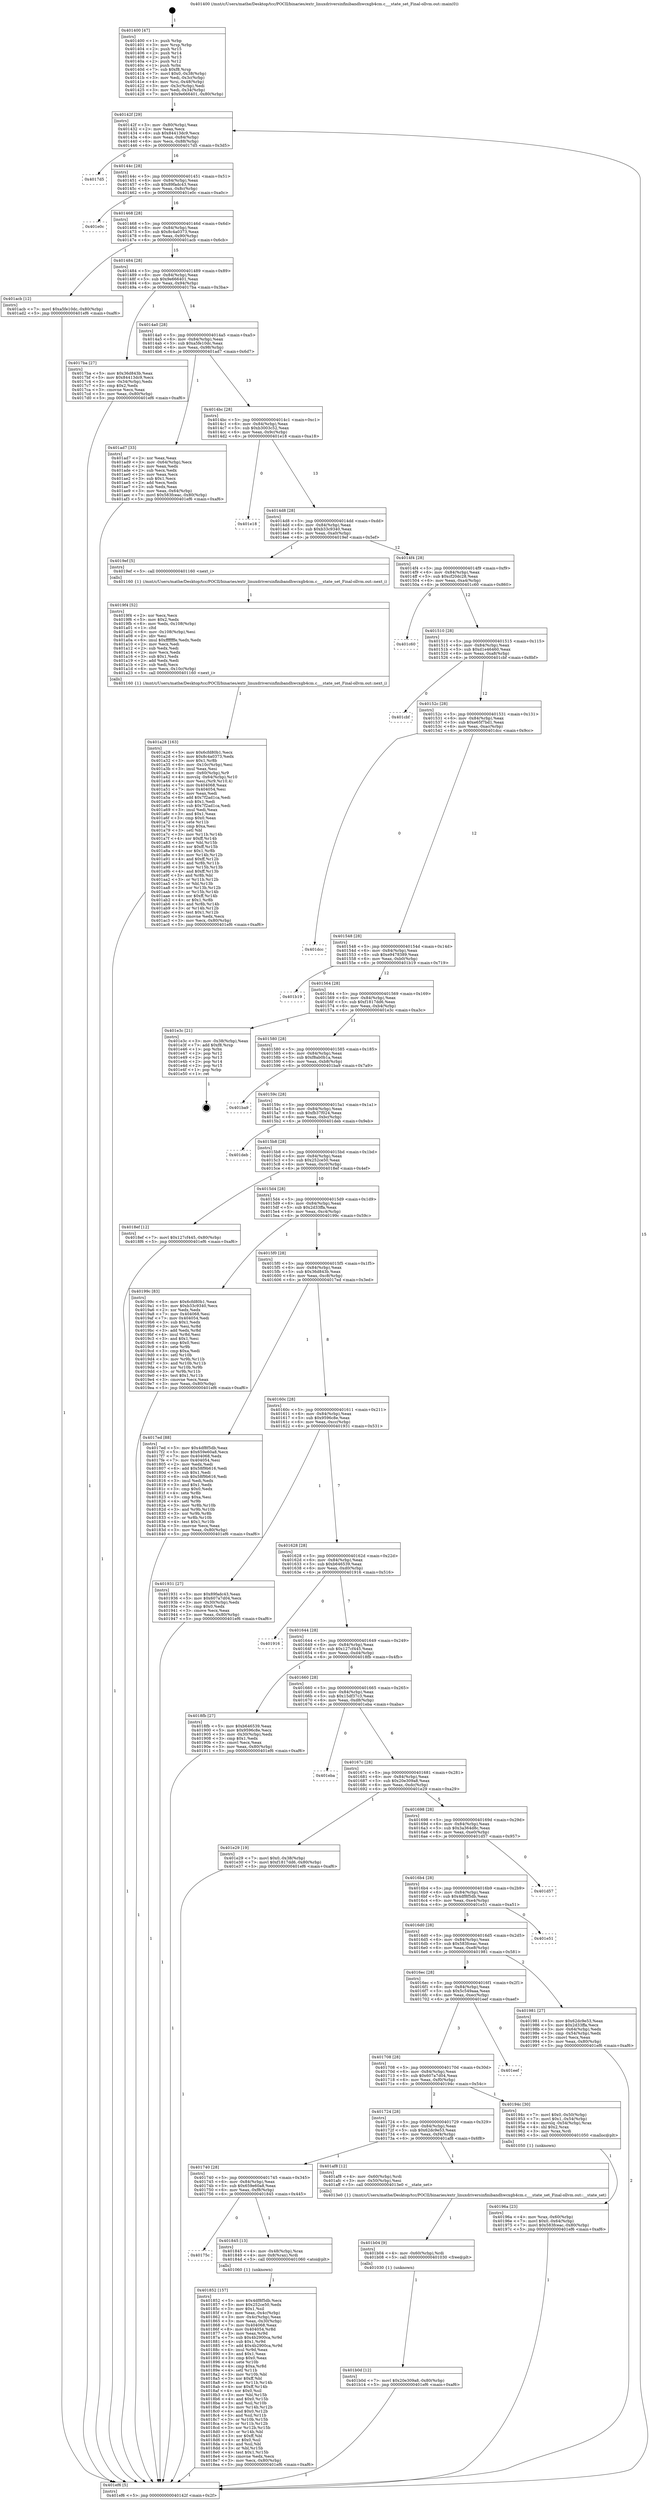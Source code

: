 digraph "0x401400" {
  label = "0x401400 (/mnt/c/Users/mathe/Desktop/tcc/POCII/binaries/extr_linuxdriversinfinibandhwcxgb4cm.c___state_set_Final-ollvm.out::main(0))"
  labelloc = "t"
  node[shape=record]

  Entry [label="",width=0.3,height=0.3,shape=circle,fillcolor=black,style=filled]
  "0x40142f" [label="{
     0x40142f [29]\l
     | [instrs]\l
     &nbsp;&nbsp;0x40142f \<+3\>: mov -0x80(%rbp),%eax\l
     &nbsp;&nbsp;0x401432 \<+2\>: mov %eax,%ecx\l
     &nbsp;&nbsp;0x401434 \<+6\>: sub $0x84413dc9,%ecx\l
     &nbsp;&nbsp;0x40143a \<+6\>: mov %eax,-0x84(%rbp)\l
     &nbsp;&nbsp;0x401440 \<+6\>: mov %ecx,-0x88(%rbp)\l
     &nbsp;&nbsp;0x401446 \<+6\>: je 00000000004017d5 \<main+0x3d5\>\l
  }"]
  "0x4017d5" [label="{
     0x4017d5\l
  }", style=dashed]
  "0x40144c" [label="{
     0x40144c [28]\l
     | [instrs]\l
     &nbsp;&nbsp;0x40144c \<+5\>: jmp 0000000000401451 \<main+0x51\>\l
     &nbsp;&nbsp;0x401451 \<+6\>: mov -0x84(%rbp),%eax\l
     &nbsp;&nbsp;0x401457 \<+5\>: sub $0x89fadc43,%eax\l
     &nbsp;&nbsp;0x40145c \<+6\>: mov %eax,-0x8c(%rbp)\l
     &nbsp;&nbsp;0x401462 \<+6\>: je 0000000000401e0c \<main+0xa0c\>\l
  }"]
  Exit [label="",width=0.3,height=0.3,shape=circle,fillcolor=black,style=filled,peripheries=2]
  "0x401e0c" [label="{
     0x401e0c\l
  }", style=dashed]
  "0x401468" [label="{
     0x401468 [28]\l
     | [instrs]\l
     &nbsp;&nbsp;0x401468 \<+5\>: jmp 000000000040146d \<main+0x6d\>\l
     &nbsp;&nbsp;0x40146d \<+6\>: mov -0x84(%rbp),%eax\l
     &nbsp;&nbsp;0x401473 \<+5\>: sub $0x8c4a0373,%eax\l
     &nbsp;&nbsp;0x401478 \<+6\>: mov %eax,-0x90(%rbp)\l
     &nbsp;&nbsp;0x40147e \<+6\>: je 0000000000401acb \<main+0x6cb\>\l
  }"]
  "0x401b0d" [label="{
     0x401b0d [12]\l
     | [instrs]\l
     &nbsp;&nbsp;0x401b0d \<+7\>: movl $0x20e309a8,-0x80(%rbp)\l
     &nbsp;&nbsp;0x401b14 \<+5\>: jmp 0000000000401ef6 \<main+0xaf6\>\l
  }"]
  "0x401acb" [label="{
     0x401acb [12]\l
     | [instrs]\l
     &nbsp;&nbsp;0x401acb \<+7\>: movl $0xa5fe10dc,-0x80(%rbp)\l
     &nbsp;&nbsp;0x401ad2 \<+5\>: jmp 0000000000401ef6 \<main+0xaf6\>\l
  }"]
  "0x401484" [label="{
     0x401484 [28]\l
     | [instrs]\l
     &nbsp;&nbsp;0x401484 \<+5\>: jmp 0000000000401489 \<main+0x89\>\l
     &nbsp;&nbsp;0x401489 \<+6\>: mov -0x84(%rbp),%eax\l
     &nbsp;&nbsp;0x40148f \<+5\>: sub $0x9e666401,%eax\l
     &nbsp;&nbsp;0x401494 \<+6\>: mov %eax,-0x94(%rbp)\l
     &nbsp;&nbsp;0x40149a \<+6\>: je 00000000004017ba \<main+0x3ba\>\l
  }"]
  "0x401b04" [label="{
     0x401b04 [9]\l
     | [instrs]\l
     &nbsp;&nbsp;0x401b04 \<+4\>: mov -0x60(%rbp),%rdi\l
     &nbsp;&nbsp;0x401b08 \<+5\>: call 0000000000401030 \<free@plt\>\l
     | [calls]\l
     &nbsp;&nbsp;0x401030 \{1\} (unknown)\l
  }"]
  "0x4017ba" [label="{
     0x4017ba [27]\l
     | [instrs]\l
     &nbsp;&nbsp;0x4017ba \<+5\>: mov $0x36d843b,%eax\l
     &nbsp;&nbsp;0x4017bf \<+5\>: mov $0x84413dc9,%ecx\l
     &nbsp;&nbsp;0x4017c4 \<+3\>: mov -0x34(%rbp),%edx\l
     &nbsp;&nbsp;0x4017c7 \<+3\>: cmp $0x2,%edx\l
     &nbsp;&nbsp;0x4017ca \<+3\>: cmovne %ecx,%eax\l
     &nbsp;&nbsp;0x4017cd \<+3\>: mov %eax,-0x80(%rbp)\l
     &nbsp;&nbsp;0x4017d0 \<+5\>: jmp 0000000000401ef6 \<main+0xaf6\>\l
  }"]
  "0x4014a0" [label="{
     0x4014a0 [28]\l
     | [instrs]\l
     &nbsp;&nbsp;0x4014a0 \<+5\>: jmp 00000000004014a5 \<main+0xa5\>\l
     &nbsp;&nbsp;0x4014a5 \<+6\>: mov -0x84(%rbp),%eax\l
     &nbsp;&nbsp;0x4014ab \<+5\>: sub $0xa5fe10dc,%eax\l
     &nbsp;&nbsp;0x4014b0 \<+6\>: mov %eax,-0x98(%rbp)\l
     &nbsp;&nbsp;0x4014b6 \<+6\>: je 0000000000401ad7 \<main+0x6d7\>\l
  }"]
  "0x401ef6" [label="{
     0x401ef6 [5]\l
     | [instrs]\l
     &nbsp;&nbsp;0x401ef6 \<+5\>: jmp 000000000040142f \<main+0x2f\>\l
  }"]
  "0x401400" [label="{
     0x401400 [47]\l
     | [instrs]\l
     &nbsp;&nbsp;0x401400 \<+1\>: push %rbp\l
     &nbsp;&nbsp;0x401401 \<+3\>: mov %rsp,%rbp\l
     &nbsp;&nbsp;0x401404 \<+2\>: push %r15\l
     &nbsp;&nbsp;0x401406 \<+2\>: push %r14\l
     &nbsp;&nbsp;0x401408 \<+2\>: push %r13\l
     &nbsp;&nbsp;0x40140a \<+2\>: push %r12\l
     &nbsp;&nbsp;0x40140c \<+1\>: push %rbx\l
     &nbsp;&nbsp;0x40140d \<+7\>: sub $0xf8,%rsp\l
     &nbsp;&nbsp;0x401414 \<+7\>: movl $0x0,-0x38(%rbp)\l
     &nbsp;&nbsp;0x40141b \<+3\>: mov %edi,-0x3c(%rbp)\l
     &nbsp;&nbsp;0x40141e \<+4\>: mov %rsi,-0x48(%rbp)\l
     &nbsp;&nbsp;0x401422 \<+3\>: mov -0x3c(%rbp),%edi\l
     &nbsp;&nbsp;0x401425 \<+3\>: mov %edi,-0x34(%rbp)\l
     &nbsp;&nbsp;0x401428 \<+7\>: movl $0x9e666401,-0x80(%rbp)\l
  }"]
  "0x401a28" [label="{
     0x401a28 [163]\l
     | [instrs]\l
     &nbsp;&nbsp;0x401a28 \<+5\>: mov $0x6cfd80b1,%ecx\l
     &nbsp;&nbsp;0x401a2d \<+5\>: mov $0x8c4a0373,%edx\l
     &nbsp;&nbsp;0x401a32 \<+3\>: mov $0x1,%r8b\l
     &nbsp;&nbsp;0x401a35 \<+6\>: mov -0x10c(%rbp),%esi\l
     &nbsp;&nbsp;0x401a3b \<+3\>: imul %eax,%esi\l
     &nbsp;&nbsp;0x401a3e \<+4\>: mov -0x60(%rbp),%r9\l
     &nbsp;&nbsp;0x401a42 \<+4\>: movslq -0x64(%rbp),%r10\l
     &nbsp;&nbsp;0x401a46 \<+4\>: mov %esi,(%r9,%r10,4)\l
     &nbsp;&nbsp;0x401a4a \<+7\>: mov 0x404068,%eax\l
     &nbsp;&nbsp;0x401a51 \<+7\>: mov 0x404054,%esi\l
     &nbsp;&nbsp;0x401a58 \<+2\>: mov %eax,%edi\l
     &nbsp;&nbsp;0x401a5a \<+6\>: add $0x7f2ad1ca,%edi\l
     &nbsp;&nbsp;0x401a60 \<+3\>: sub $0x1,%edi\l
     &nbsp;&nbsp;0x401a63 \<+6\>: sub $0x7f2ad1ca,%edi\l
     &nbsp;&nbsp;0x401a69 \<+3\>: imul %edi,%eax\l
     &nbsp;&nbsp;0x401a6c \<+3\>: and $0x1,%eax\l
     &nbsp;&nbsp;0x401a6f \<+3\>: cmp $0x0,%eax\l
     &nbsp;&nbsp;0x401a72 \<+4\>: sete %r11b\l
     &nbsp;&nbsp;0x401a76 \<+3\>: cmp $0xa,%esi\l
     &nbsp;&nbsp;0x401a79 \<+3\>: setl %bl\l
     &nbsp;&nbsp;0x401a7c \<+3\>: mov %r11b,%r14b\l
     &nbsp;&nbsp;0x401a7f \<+4\>: xor $0xff,%r14b\l
     &nbsp;&nbsp;0x401a83 \<+3\>: mov %bl,%r15b\l
     &nbsp;&nbsp;0x401a86 \<+4\>: xor $0xff,%r15b\l
     &nbsp;&nbsp;0x401a8a \<+4\>: xor $0x1,%r8b\l
     &nbsp;&nbsp;0x401a8e \<+3\>: mov %r14b,%r12b\l
     &nbsp;&nbsp;0x401a91 \<+4\>: and $0xff,%r12b\l
     &nbsp;&nbsp;0x401a95 \<+3\>: and %r8b,%r11b\l
     &nbsp;&nbsp;0x401a98 \<+3\>: mov %r15b,%r13b\l
     &nbsp;&nbsp;0x401a9b \<+4\>: and $0xff,%r13b\l
     &nbsp;&nbsp;0x401a9f \<+3\>: and %r8b,%bl\l
     &nbsp;&nbsp;0x401aa2 \<+3\>: or %r11b,%r12b\l
     &nbsp;&nbsp;0x401aa5 \<+3\>: or %bl,%r13b\l
     &nbsp;&nbsp;0x401aa8 \<+3\>: xor %r13b,%r12b\l
     &nbsp;&nbsp;0x401aab \<+3\>: or %r15b,%r14b\l
     &nbsp;&nbsp;0x401aae \<+4\>: xor $0xff,%r14b\l
     &nbsp;&nbsp;0x401ab2 \<+4\>: or $0x1,%r8b\l
     &nbsp;&nbsp;0x401ab6 \<+3\>: and %r8b,%r14b\l
     &nbsp;&nbsp;0x401ab9 \<+3\>: or %r14b,%r12b\l
     &nbsp;&nbsp;0x401abc \<+4\>: test $0x1,%r12b\l
     &nbsp;&nbsp;0x401ac0 \<+3\>: cmovne %edx,%ecx\l
     &nbsp;&nbsp;0x401ac3 \<+3\>: mov %ecx,-0x80(%rbp)\l
     &nbsp;&nbsp;0x401ac6 \<+5\>: jmp 0000000000401ef6 \<main+0xaf6\>\l
  }"]
  "0x401ad7" [label="{
     0x401ad7 [33]\l
     | [instrs]\l
     &nbsp;&nbsp;0x401ad7 \<+2\>: xor %eax,%eax\l
     &nbsp;&nbsp;0x401ad9 \<+3\>: mov -0x64(%rbp),%ecx\l
     &nbsp;&nbsp;0x401adc \<+2\>: mov %eax,%edx\l
     &nbsp;&nbsp;0x401ade \<+2\>: sub %ecx,%edx\l
     &nbsp;&nbsp;0x401ae0 \<+2\>: mov %eax,%ecx\l
     &nbsp;&nbsp;0x401ae2 \<+3\>: sub $0x1,%ecx\l
     &nbsp;&nbsp;0x401ae5 \<+2\>: add %ecx,%edx\l
     &nbsp;&nbsp;0x401ae7 \<+2\>: sub %edx,%eax\l
     &nbsp;&nbsp;0x401ae9 \<+3\>: mov %eax,-0x64(%rbp)\l
     &nbsp;&nbsp;0x401aec \<+7\>: movl $0x583fceac,-0x80(%rbp)\l
     &nbsp;&nbsp;0x401af3 \<+5\>: jmp 0000000000401ef6 \<main+0xaf6\>\l
  }"]
  "0x4014bc" [label="{
     0x4014bc [28]\l
     | [instrs]\l
     &nbsp;&nbsp;0x4014bc \<+5\>: jmp 00000000004014c1 \<main+0xc1\>\l
     &nbsp;&nbsp;0x4014c1 \<+6\>: mov -0x84(%rbp),%eax\l
     &nbsp;&nbsp;0x4014c7 \<+5\>: sub $0xb3003c52,%eax\l
     &nbsp;&nbsp;0x4014cc \<+6\>: mov %eax,-0x9c(%rbp)\l
     &nbsp;&nbsp;0x4014d2 \<+6\>: je 0000000000401e18 \<main+0xa18\>\l
  }"]
  "0x4019f4" [label="{
     0x4019f4 [52]\l
     | [instrs]\l
     &nbsp;&nbsp;0x4019f4 \<+2\>: xor %ecx,%ecx\l
     &nbsp;&nbsp;0x4019f6 \<+5\>: mov $0x2,%edx\l
     &nbsp;&nbsp;0x4019fb \<+6\>: mov %edx,-0x108(%rbp)\l
     &nbsp;&nbsp;0x401a01 \<+1\>: cltd\l
     &nbsp;&nbsp;0x401a02 \<+6\>: mov -0x108(%rbp),%esi\l
     &nbsp;&nbsp;0x401a08 \<+2\>: idiv %esi\l
     &nbsp;&nbsp;0x401a0a \<+6\>: imul $0xfffffffe,%edx,%edx\l
     &nbsp;&nbsp;0x401a10 \<+2\>: mov %ecx,%edi\l
     &nbsp;&nbsp;0x401a12 \<+2\>: sub %edx,%edi\l
     &nbsp;&nbsp;0x401a14 \<+2\>: mov %ecx,%edx\l
     &nbsp;&nbsp;0x401a16 \<+3\>: sub $0x1,%edx\l
     &nbsp;&nbsp;0x401a19 \<+2\>: add %edx,%edi\l
     &nbsp;&nbsp;0x401a1b \<+2\>: sub %edi,%ecx\l
     &nbsp;&nbsp;0x401a1d \<+6\>: mov %ecx,-0x10c(%rbp)\l
     &nbsp;&nbsp;0x401a23 \<+5\>: call 0000000000401160 \<next_i\>\l
     | [calls]\l
     &nbsp;&nbsp;0x401160 \{1\} (/mnt/c/Users/mathe/Desktop/tcc/POCII/binaries/extr_linuxdriversinfinibandhwcxgb4cm.c___state_set_Final-ollvm.out::next_i)\l
  }"]
  "0x401e18" [label="{
     0x401e18\l
  }", style=dashed]
  "0x4014d8" [label="{
     0x4014d8 [28]\l
     | [instrs]\l
     &nbsp;&nbsp;0x4014d8 \<+5\>: jmp 00000000004014dd \<main+0xdd\>\l
     &nbsp;&nbsp;0x4014dd \<+6\>: mov -0x84(%rbp),%eax\l
     &nbsp;&nbsp;0x4014e3 \<+5\>: sub $0xb33c9340,%eax\l
     &nbsp;&nbsp;0x4014e8 \<+6\>: mov %eax,-0xa0(%rbp)\l
     &nbsp;&nbsp;0x4014ee \<+6\>: je 00000000004019ef \<main+0x5ef\>\l
  }"]
  "0x40196a" [label="{
     0x40196a [23]\l
     | [instrs]\l
     &nbsp;&nbsp;0x40196a \<+4\>: mov %rax,-0x60(%rbp)\l
     &nbsp;&nbsp;0x40196e \<+7\>: movl $0x0,-0x64(%rbp)\l
     &nbsp;&nbsp;0x401975 \<+7\>: movl $0x583fceac,-0x80(%rbp)\l
     &nbsp;&nbsp;0x40197c \<+5\>: jmp 0000000000401ef6 \<main+0xaf6\>\l
  }"]
  "0x4019ef" [label="{
     0x4019ef [5]\l
     | [instrs]\l
     &nbsp;&nbsp;0x4019ef \<+5\>: call 0000000000401160 \<next_i\>\l
     | [calls]\l
     &nbsp;&nbsp;0x401160 \{1\} (/mnt/c/Users/mathe/Desktop/tcc/POCII/binaries/extr_linuxdriversinfinibandhwcxgb4cm.c___state_set_Final-ollvm.out::next_i)\l
  }"]
  "0x4014f4" [label="{
     0x4014f4 [28]\l
     | [instrs]\l
     &nbsp;&nbsp;0x4014f4 \<+5\>: jmp 00000000004014f9 \<main+0xf9\>\l
     &nbsp;&nbsp;0x4014f9 \<+6\>: mov -0x84(%rbp),%eax\l
     &nbsp;&nbsp;0x4014ff \<+5\>: sub $0xcf20dc28,%eax\l
     &nbsp;&nbsp;0x401504 \<+6\>: mov %eax,-0xa4(%rbp)\l
     &nbsp;&nbsp;0x40150a \<+6\>: je 0000000000401c60 \<main+0x860\>\l
  }"]
  "0x401852" [label="{
     0x401852 [157]\l
     | [instrs]\l
     &nbsp;&nbsp;0x401852 \<+5\>: mov $0x4df8f5db,%ecx\l
     &nbsp;&nbsp;0x401857 \<+5\>: mov $0x252ce50,%edx\l
     &nbsp;&nbsp;0x40185c \<+3\>: mov $0x1,%sil\l
     &nbsp;&nbsp;0x40185f \<+3\>: mov %eax,-0x4c(%rbp)\l
     &nbsp;&nbsp;0x401862 \<+3\>: mov -0x4c(%rbp),%eax\l
     &nbsp;&nbsp;0x401865 \<+3\>: mov %eax,-0x30(%rbp)\l
     &nbsp;&nbsp;0x401868 \<+7\>: mov 0x404068,%eax\l
     &nbsp;&nbsp;0x40186f \<+8\>: mov 0x404054,%r8d\l
     &nbsp;&nbsp;0x401877 \<+3\>: mov %eax,%r9d\l
     &nbsp;&nbsp;0x40187a \<+7\>: sub $0x4b2900ca,%r9d\l
     &nbsp;&nbsp;0x401881 \<+4\>: sub $0x1,%r9d\l
     &nbsp;&nbsp;0x401885 \<+7\>: add $0x4b2900ca,%r9d\l
     &nbsp;&nbsp;0x40188c \<+4\>: imul %r9d,%eax\l
     &nbsp;&nbsp;0x401890 \<+3\>: and $0x1,%eax\l
     &nbsp;&nbsp;0x401893 \<+3\>: cmp $0x0,%eax\l
     &nbsp;&nbsp;0x401896 \<+4\>: sete %r10b\l
     &nbsp;&nbsp;0x40189a \<+4\>: cmp $0xa,%r8d\l
     &nbsp;&nbsp;0x40189e \<+4\>: setl %r11b\l
     &nbsp;&nbsp;0x4018a2 \<+3\>: mov %r10b,%bl\l
     &nbsp;&nbsp;0x4018a5 \<+3\>: xor $0xff,%bl\l
     &nbsp;&nbsp;0x4018a8 \<+3\>: mov %r11b,%r14b\l
     &nbsp;&nbsp;0x4018ab \<+4\>: xor $0xff,%r14b\l
     &nbsp;&nbsp;0x4018af \<+4\>: xor $0x0,%sil\l
     &nbsp;&nbsp;0x4018b3 \<+3\>: mov %bl,%r15b\l
     &nbsp;&nbsp;0x4018b6 \<+4\>: and $0x0,%r15b\l
     &nbsp;&nbsp;0x4018ba \<+3\>: and %sil,%r10b\l
     &nbsp;&nbsp;0x4018bd \<+3\>: mov %r14b,%r12b\l
     &nbsp;&nbsp;0x4018c0 \<+4\>: and $0x0,%r12b\l
     &nbsp;&nbsp;0x4018c4 \<+3\>: and %sil,%r11b\l
     &nbsp;&nbsp;0x4018c7 \<+3\>: or %r10b,%r15b\l
     &nbsp;&nbsp;0x4018ca \<+3\>: or %r11b,%r12b\l
     &nbsp;&nbsp;0x4018cd \<+3\>: xor %r12b,%r15b\l
     &nbsp;&nbsp;0x4018d0 \<+3\>: or %r14b,%bl\l
     &nbsp;&nbsp;0x4018d3 \<+3\>: xor $0xff,%bl\l
     &nbsp;&nbsp;0x4018d6 \<+4\>: or $0x0,%sil\l
     &nbsp;&nbsp;0x4018da \<+3\>: and %sil,%bl\l
     &nbsp;&nbsp;0x4018dd \<+3\>: or %bl,%r15b\l
     &nbsp;&nbsp;0x4018e0 \<+4\>: test $0x1,%r15b\l
     &nbsp;&nbsp;0x4018e4 \<+3\>: cmovne %edx,%ecx\l
     &nbsp;&nbsp;0x4018e7 \<+3\>: mov %ecx,-0x80(%rbp)\l
     &nbsp;&nbsp;0x4018ea \<+5\>: jmp 0000000000401ef6 \<main+0xaf6\>\l
  }"]
  "0x401c60" [label="{
     0x401c60\l
  }", style=dashed]
  "0x401510" [label="{
     0x401510 [28]\l
     | [instrs]\l
     &nbsp;&nbsp;0x401510 \<+5\>: jmp 0000000000401515 \<main+0x115\>\l
     &nbsp;&nbsp;0x401515 \<+6\>: mov -0x84(%rbp),%eax\l
     &nbsp;&nbsp;0x40151b \<+5\>: sub $0xd1e46460,%eax\l
     &nbsp;&nbsp;0x401520 \<+6\>: mov %eax,-0xa8(%rbp)\l
     &nbsp;&nbsp;0x401526 \<+6\>: je 0000000000401cbf \<main+0x8bf\>\l
  }"]
  "0x40175c" [label="{
     0x40175c\l
  }", style=dashed]
  "0x401cbf" [label="{
     0x401cbf\l
  }", style=dashed]
  "0x40152c" [label="{
     0x40152c [28]\l
     | [instrs]\l
     &nbsp;&nbsp;0x40152c \<+5\>: jmp 0000000000401531 \<main+0x131\>\l
     &nbsp;&nbsp;0x401531 \<+6\>: mov -0x84(%rbp),%eax\l
     &nbsp;&nbsp;0x401537 \<+5\>: sub $0xe65f7bd1,%eax\l
     &nbsp;&nbsp;0x40153c \<+6\>: mov %eax,-0xac(%rbp)\l
     &nbsp;&nbsp;0x401542 \<+6\>: je 0000000000401dcc \<main+0x9cc\>\l
  }"]
  "0x401845" [label="{
     0x401845 [13]\l
     | [instrs]\l
     &nbsp;&nbsp;0x401845 \<+4\>: mov -0x48(%rbp),%rax\l
     &nbsp;&nbsp;0x401849 \<+4\>: mov 0x8(%rax),%rdi\l
     &nbsp;&nbsp;0x40184d \<+5\>: call 0000000000401060 \<atoi@plt\>\l
     | [calls]\l
     &nbsp;&nbsp;0x401060 \{1\} (unknown)\l
  }"]
  "0x401dcc" [label="{
     0x401dcc\l
  }", style=dashed]
  "0x401548" [label="{
     0x401548 [28]\l
     | [instrs]\l
     &nbsp;&nbsp;0x401548 \<+5\>: jmp 000000000040154d \<main+0x14d\>\l
     &nbsp;&nbsp;0x40154d \<+6\>: mov -0x84(%rbp),%eax\l
     &nbsp;&nbsp;0x401553 \<+5\>: sub $0xe9478389,%eax\l
     &nbsp;&nbsp;0x401558 \<+6\>: mov %eax,-0xb0(%rbp)\l
     &nbsp;&nbsp;0x40155e \<+6\>: je 0000000000401b19 \<main+0x719\>\l
  }"]
  "0x401740" [label="{
     0x401740 [28]\l
     | [instrs]\l
     &nbsp;&nbsp;0x401740 \<+5\>: jmp 0000000000401745 \<main+0x345\>\l
     &nbsp;&nbsp;0x401745 \<+6\>: mov -0x84(%rbp),%eax\l
     &nbsp;&nbsp;0x40174b \<+5\>: sub $0x659e60a8,%eax\l
     &nbsp;&nbsp;0x401750 \<+6\>: mov %eax,-0xf8(%rbp)\l
     &nbsp;&nbsp;0x401756 \<+6\>: je 0000000000401845 \<main+0x445\>\l
  }"]
  "0x401b19" [label="{
     0x401b19\l
  }", style=dashed]
  "0x401564" [label="{
     0x401564 [28]\l
     | [instrs]\l
     &nbsp;&nbsp;0x401564 \<+5\>: jmp 0000000000401569 \<main+0x169\>\l
     &nbsp;&nbsp;0x401569 \<+6\>: mov -0x84(%rbp),%eax\l
     &nbsp;&nbsp;0x40156f \<+5\>: sub $0xf1817dd6,%eax\l
     &nbsp;&nbsp;0x401574 \<+6\>: mov %eax,-0xb4(%rbp)\l
     &nbsp;&nbsp;0x40157a \<+6\>: je 0000000000401e3c \<main+0xa3c\>\l
  }"]
  "0x401af8" [label="{
     0x401af8 [12]\l
     | [instrs]\l
     &nbsp;&nbsp;0x401af8 \<+4\>: mov -0x60(%rbp),%rdi\l
     &nbsp;&nbsp;0x401afc \<+3\>: mov -0x50(%rbp),%esi\l
     &nbsp;&nbsp;0x401aff \<+5\>: call 00000000004013e0 \<__state_set\>\l
     | [calls]\l
     &nbsp;&nbsp;0x4013e0 \{1\} (/mnt/c/Users/mathe/Desktop/tcc/POCII/binaries/extr_linuxdriversinfinibandhwcxgb4cm.c___state_set_Final-ollvm.out::__state_set)\l
  }"]
  "0x401e3c" [label="{
     0x401e3c [21]\l
     | [instrs]\l
     &nbsp;&nbsp;0x401e3c \<+3\>: mov -0x38(%rbp),%eax\l
     &nbsp;&nbsp;0x401e3f \<+7\>: add $0xf8,%rsp\l
     &nbsp;&nbsp;0x401e46 \<+1\>: pop %rbx\l
     &nbsp;&nbsp;0x401e47 \<+2\>: pop %r12\l
     &nbsp;&nbsp;0x401e49 \<+2\>: pop %r13\l
     &nbsp;&nbsp;0x401e4b \<+2\>: pop %r14\l
     &nbsp;&nbsp;0x401e4d \<+2\>: pop %r15\l
     &nbsp;&nbsp;0x401e4f \<+1\>: pop %rbp\l
     &nbsp;&nbsp;0x401e50 \<+1\>: ret\l
  }"]
  "0x401580" [label="{
     0x401580 [28]\l
     | [instrs]\l
     &nbsp;&nbsp;0x401580 \<+5\>: jmp 0000000000401585 \<main+0x185\>\l
     &nbsp;&nbsp;0x401585 \<+6\>: mov -0x84(%rbp),%eax\l
     &nbsp;&nbsp;0x40158b \<+5\>: sub $0xf8ab0b1a,%eax\l
     &nbsp;&nbsp;0x401590 \<+6\>: mov %eax,-0xb8(%rbp)\l
     &nbsp;&nbsp;0x401596 \<+6\>: je 0000000000401ba9 \<main+0x7a9\>\l
  }"]
  "0x401724" [label="{
     0x401724 [28]\l
     | [instrs]\l
     &nbsp;&nbsp;0x401724 \<+5\>: jmp 0000000000401729 \<main+0x329\>\l
     &nbsp;&nbsp;0x401729 \<+6\>: mov -0x84(%rbp),%eax\l
     &nbsp;&nbsp;0x40172f \<+5\>: sub $0x62dc9e53,%eax\l
     &nbsp;&nbsp;0x401734 \<+6\>: mov %eax,-0xf4(%rbp)\l
     &nbsp;&nbsp;0x40173a \<+6\>: je 0000000000401af8 \<main+0x6f8\>\l
  }"]
  "0x401ba9" [label="{
     0x401ba9\l
  }", style=dashed]
  "0x40159c" [label="{
     0x40159c [28]\l
     | [instrs]\l
     &nbsp;&nbsp;0x40159c \<+5\>: jmp 00000000004015a1 \<main+0x1a1\>\l
     &nbsp;&nbsp;0x4015a1 \<+6\>: mov -0x84(%rbp),%eax\l
     &nbsp;&nbsp;0x4015a7 \<+5\>: sub $0xfb37f024,%eax\l
     &nbsp;&nbsp;0x4015ac \<+6\>: mov %eax,-0xbc(%rbp)\l
     &nbsp;&nbsp;0x4015b2 \<+6\>: je 0000000000401deb \<main+0x9eb\>\l
  }"]
  "0x40194c" [label="{
     0x40194c [30]\l
     | [instrs]\l
     &nbsp;&nbsp;0x40194c \<+7\>: movl $0x0,-0x50(%rbp)\l
     &nbsp;&nbsp;0x401953 \<+7\>: movl $0x1,-0x54(%rbp)\l
     &nbsp;&nbsp;0x40195a \<+4\>: movslq -0x54(%rbp),%rax\l
     &nbsp;&nbsp;0x40195e \<+4\>: shl $0x2,%rax\l
     &nbsp;&nbsp;0x401962 \<+3\>: mov %rax,%rdi\l
     &nbsp;&nbsp;0x401965 \<+5\>: call 0000000000401050 \<malloc@plt\>\l
     | [calls]\l
     &nbsp;&nbsp;0x401050 \{1\} (unknown)\l
  }"]
  "0x401deb" [label="{
     0x401deb\l
  }", style=dashed]
  "0x4015b8" [label="{
     0x4015b8 [28]\l
     | [instrs]\l
     &nbsp;&nbsp;0x4015b8 \<+5\>: jmp 00000000004015bd \<main+0x1bd\>\l
     &nbsp;&nbsp;0x4015bd \<+6\>: mov -0x84(%rbp),%eax\l
     &nbsp;&nbsp;0x4015c3 \<+5\>: sub $0x252ce50,%eax\l
     &nbsp;&nbsp;0x4015c8 \<+6\>: mov %eax,-0xc0(%rbp)\l
     &nbsp;&nbsp;0x4015ce \<+6\>: je 00000000004018ef \<main+0x4ef\>\l
  }"]
  "0x401708" [label="{
     0x401708 [28]\l
     | [instrs]\l
     &nbsp;&nbsp;0x401708 \<+5\>: jmp 000000000040170d \<main+0x30d\>\l
     &nbsp;&nbsp;0x40170d \<+6\>: mov -0x84(%rbp),%eax\l
     &nbsp;&nbsp;0x401713 \<+5\>: sub $0x607a7d04,%eax\l
     &nbsp;&nbsp;0x401718 \<+6\>: mov %eax,-0xf0(%rbp)\l
     &nbsp;&nbsp;0x40171e \<+6\>: je 000000000040194c \<main+0x54c\>\l
  }"]
  "0x4018ef" [label="{
     0x4018ef [12]\l
     | [instrs]\l
     &nbsp;&nbsp;0x4018ef \<+7\>: movl $0x127cf445,-0x80(%rbp)\l
     &nbsp;&nbsp;0x4018f6 \<+5\>: jmp 0000000000401ef6 \<main+0xaf6\>\l
  }"]
  "0x4015d4" [label="{
     0x4015d4 [28]\l
     | [instrs]\l
     &nbsp;&nbsp;0x4015d4 \<+5\>: jmp 00000000004015d9 \<main+0x1d9\>\l
     &nbsp;&nbsp;0x4015d9 \<+6\>: mov -0x84(%rbp),%eax\l
     &nbsp;&nbsp;0x4015df \<+5\>: sub $0x2d33ffa,%eax\l
     &nbsp;&nbsp;0x4015e4 \<+6\>: mov %eax,-0xc4(%rbp)\l
     &nbsp;&nbsp;0x4015ea \<+6\>: je 000000000040199c \<main+0x59c\>\l
  }"]
  "0x401eef" [label="{
     0x401eef\l
  }", style=dashed]
  "0x40199c" [label="{
     0x40199c [83]\l
     | [instrs]\l
     &nbsp;&nbsp;0x40199c \<+5\>: mov $0x6cfd80b1,%eax\l
     &nbsp;&nbsp;0x4019a1 \<+5\>: mov $0xb33c9340,%ecx\l
     &nbsp;&nbsp;0x4019a6 \<+2\>: xor %edx,%edx\l
     &nbsp;&nbsp;0x4019a8 \<+7\>: mov 0x404068,%esi\l
     &nbsp;&nbsp;0x4019af \<+7\>: mov 0x404054,%edi\l
     &nbsp;&nbsp;0x4019b6 \<+3\>: sub $0x1,%edx\l
     &nbsp;&nbsp;0x4019b9 \<+3\>: mov %esi,%r8d\l
     &nbsp;&nbsp;0x4019bc \<+3\>: add %edx,%r8d\l
     &nbsp;&nbsp;0x4019bf \<+4\>: imul %r8d,%esi\l
     &nbsp;&nbsp;0x4019c3 \<+3\>: and $0x1,%esi\l
     &nbsp;&nbsp;0x4019c6 \<+3\>: cmp $0x0,%esi\l
     &nbsp;&nbsp;0x4019c9 \<+4\>: sete %r9b\l
     &nbsp;&nbsp;0x4019cd \<+3\>: cmp $0xa,%edi\l
     &nbsp;&nbsp;0x4019d0 \<+4\>: setl %r10b\l
     &nbsp;&nbsp;0x4019d4 \<+3\>: mov %r9b,%r11b\l
     &nbsp;&nbsp;0x4019d7 \<+3\>: and %r10b,%r11b\l
     &nbsp;&nbsp;0x4019da \<+3\>: xor %r10b,%r9b\l
     &nbsp;&nbsp;0x4019dd \<+3\>: or %r9b,%r11b\l
     &nbsp;&nbsp;0x4019e0 \<+4\>: test $0x1,%r11b\l
     &nbsp;&nbsp;0x4019e4 \<+3\>: cmovne %ecx,%eax\l
     &nbsp;&nbsp;0x4019e7 \<+3\>: mov %eax,-0x80(%rbp)\l
     &nbsp;&nbsp;0x4019ea \<+5\>: jmp 0000000000401ef6 \<main+0xaf6\>\l
  }"]
  "0x4015f0" [label="{
     0x4015f0 [28]\l
     | [instrs]\l
     &nbsp;&nbsp;0x4015f0 \<+5\>: jmp 00000000004015f5 \<main+0x1f5\>\l
     &nbsp;&nbsp;0x4015f5 \<+6\>: mov -0x84(%rbp),%eax\l
     &nbsp;&nbsp;0x4015fb \<+5\>: sub $0x36d843b,%eax\l
     &nbsp;&nbsp;0x401600 \<+6\>: mov %eax,-0xc8(%rbp)\l
     &nbsp;&nbsp;0x401606 \<+6\>: je 00000000004017ed \<main+0x3ed\>\l
  }"]
  "0x4016ec" [label="{
     0x4016ec [28]\l
     | [instrs]\l
     &nbsp;&nbsp;0x4016ec \<+5\>: jmp 00000000004016f1 \<main+0x2f1\>\l
     &nbsp;&nbsp;0x4016f1 \<+6\>: mov -0x84(%rbp),%eax\l
     &nbsp;&nbsp;0x4016f7 \<+5\>: sub $0x5c549aaa,%eax\l
     &nbsp;&nbsp;0x4016fc \<+6\>: mov %eax,-0xec(%rbp)\l
     &nbsp;&nbsp;0x401702 \<+6\>: je 0000000000401eef \<main+0xaef\>\l
  }"]
  "0x4017ed" [label="{
     0x4017ed [88]\l
     | [instrs]\l
     &nbsp;&nbsp;0x4017ed \<+5\>: mov $0x4df8f5db,%eax\l
     &nbsp;&nbsp;0x4017f2 \<+5\>: mov $0x659e60a8,%ecx\l
     &nbsp;&nbsp;0x4017f7 \<+7\>: mov 0x404068,%edx\l
     &nbsp;&nbsp;0x4017fe \<+7\>: mov 0x404054,%esi\l
     &nbsp;&nbsp;0x401805 \<+2\>: mov %edx,%edi\l
     &nbsp;&nbsp;0x401807 \<+6\>: add $0x58f9b616,%edi\l
     &nbsp;&nbsp;0x40180d \<+3\>: sub $0x1,%edi\l
     &nbsp;&nbsp;0x401810 \<+6\>: sub $0x58f9b616,%edi\l
     &nbsp;&nbsp;0x401816 \<+3\>: imul %edi,%edx\l
     &nbsp;&nbsp;0x401819 \<+3\>: and $0x1,%edx\l
     &nbsp;&nbsp;0x40181c \<+3\>: cmp $0x0,%edx\l
     &nbsp;&nbsp;0x40181f \<+4\>: sete %r8b\l
     &nbsp;&nbsp;0x401823 \<+3\>: cmp $0xa,%esi\l
     &nbsp;&nbsp;0x401826 \<+4\>: setl %r9b\l
     &nbsp;&nbsp;0x40182a \<+3\>: mov %r8b,%r10b\l
     &nbsp;&nbsp;0x40182d \<+3\>: and %r9b,%r10b\l
     &nbsp;&nbsp;0x401830 \<+3\>: xor %r9b,%r8b\l
     &nbsp;&nbsp;0x401833 \<+3\>: or %r8b,%r10b\l
     &nbsp;&nbsp;0x401836 \<+4\>: test $0x1,%r10b\l
     &nbsp;&nbsp;0x40183a \<+3\>: cmovne %ecx,%eax\l
     &nbsp;&nbsp;0x40183d \<+3\>: mov %eax,-0x80(%rbp)\l
     &nbsp;&nbsp;0x401840 \<+5\>: jmp 0000000000401ef6 \<main+0xaf6\>\l
  }"]
  "0x40160c" [label="{
     0x40160c [28]\l
     | [instrs]\l
     &nbsp;&nbsp;0x40160c \<+5\>: jmp 0000000000401611 \<main+0x211\>\l
     &nbsp;&nbsp;0x401611 \<+6\>: mov -0x84(%rbp),%eax\l
     &nbsp;&nbsp;0x401617 \<+5\>: sub $0x9596c8e,%eax\l
     &nbsp;&nbsp;0x40161c \<+6\>: mov %eax,-0xcc(%rbp)\l
     &nbsp;&nbsp;0x401622 \<+6\>: je 0000000000401931 \<main+0x531\>\l
  }"]
  "0x401981" [label="{
     0x401981 [27]\l
     | [instrs]\l
     &nbsp;&nbsp;0x401981 \<+5\>: mov $0x62dc9e53,%eax\l
     &nbsp;&nbsp;0x401986 \<+5\>: mov $0x2d33ffa,%ecx\l
     &nbsp;&nbsp;0x40198b \<+3\>: mov -0x64(%rbp),%edx\l
     &nbsp;&nbsp;0x40198e \<+3\>: cmp -0x54(%rbp),%edx\l
     &nbsp;&nbsp;0x401991 \<+3\>: cmovl %ecx,%eax\l
     &nbsp;&nbsp;0x401994 \<+3\>: mov %eax,-0x80(%rbp)\l
     &nbsp;&nbsp;0x401997 \<+5\>: jmp 0000000000401ef6 \<main+0xaf6\>\l
  }"]
  "0x401931" [label="{
     0x401931 [27]\l
     | [instrs]\l
     &nbsp;&nbsp;0x401931 \<+5\>: mov $0x89fadc43,%eax\l
     &nbsp;&nbsp;0x401936 \<+5\>: mov $0x607a7d04,%ecx\l
     &nbsp;&nbsp;0x40193b \<+3\>: mov -0x30(%rbp),%edx\l
     &nbsp;&nbsp;0x40193e \<+3\>: cmp $0x0,%edx\l
     &nbsp;&nbsp;0x401941 \<+3\>: cmove %ecx,%eax\l
     &nbsp;&nbsp;0x401944 \<+3\>: mov %eax,-0x80(%rbp)\l
     &nbsp;&nbsp;0x401947 \<+5\>: jmp 0000000000401ef6 \<main+0xaf6\>\l
  }"]
  "0x401628" [label="{
     0x401628 [28]\l
     | [instrs]\l
     &nbsp;&nbsp;0x401628 \<+5\>: jmp 000000000040162d \<main+0x22d\>\l
     &nbsp;&nbsp;0x40162d \<+6\>: mov -0x84(%rbp),%eax\l
     &nbsp;&nbsp;0x401633 \<+5\>: sub $0xb646539,%eax\l
     &nbsp;&nbsp;0x401638 \<+6\>: mov %eax,-0xd0(%rbp)\l
     &nbsp;&nbsp;0x40163e \<+6\>: je 0000000000401916 \<main+0x516\>\l
  }"]
  "0x4016d0" [label="{
     0x4016d0 [28]\l
     | [instrs]\l
     &nbsp;&nbsp;0x4016d0 \<+5\>: jmp 00000000004016d5 \<main+0x2d5\>\l
     &nbsp;&nbsp;0x4016d5 \<+6\>: mov -0x84(%rbp),%eax\l
     &nbsp;&nbsp;0x4016db \<+5\>: sub $0x583fceac,%eax\l
     &nbsp;&nbsp;0x4016e0 \<+6\>: mov %eax,-0xe8(%rbp)\l
     &nbsp;&nbsp;0x4016e6 \<+6\>: je 0000000000401981 \<main+0x581\>\l
  }"]
  "0x401916" [label="{
     0x401916\l
  }", style=dashed]
  "0x401644" [label="{
     0x401644 [28]\l
     | [instrs]\l
     &nbsp;&nbsp;0x401644 \<+5\>: jmp 0000000000401649 \<main+0x249\>\l
     &nbsp;&nbsp;0x401649 \<+6\>: mov -0x84(%rbp),%eax\l
     &nbsp;&nbsp;0x40164f \<+5\>: sub $0x127cf445,%eax\l
     &nbsp;&nbsp;0x401654 \<+6\>: mov %eax,-0xd4(%rbp)\l
     &nbsp;&nbsp;0x40165a \<+6\>: je 00000000004018fb \<main+0x4fb\>\l
  }"]
  "0x401e51" [label="{
     0x401e51\l
  }", style=dashed]
  "0x4018fb" [label="{
     0x4018fb [27]\l
     | [instrs]\l
     &nbsp;&nbsp;0x4018fb \<+5\>: mov $0xb646539,%eax\l
     &nbsp;&nbsp;0x401900 \<+5\>: mov $0x9596c8e,%ecx\l
     &nbsp;&nbsp;0x401905 \<+3\>: mov -0x30(%rbp),%edx\l
     &nbsp;&nbsp;0x401908 \<+3\>: cmp $0x1,%edx\l
     &nbsp;&nbsp;0x40190b \<+3\>: cmovl %ecx,%eax\l
     &nbsp;&nbsp;0x40190e \<+3\>: mov %eax,-0x80(%rbp)\l
     &nbsp;&nbsp;0x401911 \<+5\>: jmp 0000000000401ef6 \<main+0xaf6\>\l
  }"]
  "0x401660" [label="{
     0x401660 [28]\l
     | [instrs]\l
     &nbsp;&nbsp;0x401660 \<+5\>: jmp 0000000000401665 \<main+0x265\>\l
     &nbsp;&nbsp;0x401665 \<+6\>: mov -0x84(%rbp),%eax\l
     &nbsp;&nbsp;0x40166b \<+5\>: sub $0x15df37c3,%eax\l
     &nbsp;&nbsp;0x401670 \<+6\>: mov %eax,-0xd8(%rbp)\l
     &nbsp;&nbsp;0x401676 \<+6\>: je 0000000000401eba \<main+0xaba\>\l
  }"]
  "0x4016b4" [label="{
     0x4016b4 [28]\l
     | [instrs]\l
     &nbsp;&nbsp;0x4016b4 \<+5\>: jmp 00000000004016b9 \<main+0x2b9\>\l
     &nbsp;&nbsp;0x4016b9 \<+6\>: mov -0x84(%rbp),%eax\l
     &nbsp;&nbsp;0x4016bf \<+5\>: sub $0x4df8f5db,%eax\l
     &nbsp;&nbsp;0x4016c4 \<+6\>: mov %eax,-0xe4(%rbp)\l
     &nbsp;&nbsp;0x4016ca \<+6\>: je 0000000000401e51 \<main+0xa51\>\l
  }"]
  "0x401eba" [label="{
     0x401eba\l
  }", style=dashed]
  "0x40167c" [label="{
     0x40167c [28]\l
     | [instrs]\l
     &nbsp;&nbsp;0x40167c \<+5\>: jmp 0000000000401681 \<main+0x281\>\l
     &nbsp;&nbsp;0x401681 \<+6\>: mov -0x84(%rbp),%eax\l
     &nbsp;&nbsp;0x401687 \<+5\>: sub $0x20e309a8,%eax\l
     &nbsp;&nbsp;0x40168c \<+6\>: mov %eax,-0xdc(%rbp)\l
     &nbsp;&nbsp;0x401692 \<+6\>: je 0000000000401e29 \<main+0xa29\>\l
  }"]
  "0x401d57" [label="{
     0x401d57\l
  }", style=dashed]
  "0x401e29" [label="{
     0x401e29 [19]\l
     | [instrs]\l
     &nbsp;&nbsp;0x401e29 \<+7\>: movl $0x0,-0x38(%rbp)\l
     &nbsp;&nbsp;0x401e30 \<+7\>: movl $0xf1817dd6,-0x80(%rbp)\l
     &nbsp;&nbsp;0x401e37 \<+5\>: jmp 0000000000401ef6 \<main+0xaf6\>\l
  }"]
  "0x401698" [label="{
     0x401698 [28]\l
     | [instrs]\l
     &nbsp;&nbsp;0x401698 \<+5\>: jmp 000000000040169d \<main+0x29d\>\l
     &nbsp;&nbsp;0x40169d \<+6\>: mov -0x84(%rbp),%eax\l
     &nbsp;&nbsp;0x4016a3 \<+5\>: sub $0x3a364d8c,%eax\l
     &nbsp;&nbsp;0x4016a8 \<+6\>: mov %eax,-0xe0(%rbp)\l
     &nbsp;&nbsp;0x4016ae \<+6\>: je 0000000000401d57 \<main+0x957\>\l
  }"]
  Entry -> "0x401400" [label=" 1"]
  "0x40142f" -> "0x4017d5" [label=" 0"]
  "0x40142f" -> "0x40144c" [label=" 16"]
  "0x401e3c" -> Exit [label=" 1"]
  "0x40144c" -> "0x401e0c" [label=" 0"]
  "0x40144c" -> "0x401468" [label=" 16"]
  "0x401e29" -> "0x401ef6" [label=" 1"]
  "0x401468" -> "0x401acb" [label=" 1"]
  "0x401468" -> "0x401484" [label=" 15"]
  "0x401b0d" -> "0x401ef6" [label=" 1"]
  "0x401484" -> "0x4017ba" [label=" 1"]
  "0x401484" -> "0x4014a0" [label=" 14"]
  "0x4017ba" -> "0x401ef6" [label=" 1"]
  "0x401400" -> "0x40142f" [label=" 1"]
  "0x401ef6" -> "0x40142f" [label=" 15"]
  "0x401b04" -> "0x401b0d" [label=" 1"]
  "0x4014a0" -> "0x401ad7" [label=" 1"]
  "0x4014a0" -> "0x4014bc" [label=" 13"]
  "0x401af8" -> "0x401b04" [label=" 1"]
  "0x4014bc" -> "0x401e18" [label=" 0"]
  "0x4014bc" -> "0x4014d8" [label=" 13"]
  "0x401ad7" -> "0x401ef6" [label=" 1"]
  "0x4014d8" -> "0x4019ef" [label=" 1"]
  "0x4014d8" -> "0x4014f4" [label=" 12"]
  "0x401acb" -> "0x401ef6" [label=" 1"]
  "0x4014f4" -> "0x401c60" [label=" 0"]
  "0x4014f4" -> "0x401510" [label=" 12"]
  "0x401a28" -> "0x401ef6" [label=" 1"]
  "0x401510" -> "0x401cbf" [label=" 0"]
  "0x401510" -> "0x40152c" [label=" 12"]
  "0x4019f4" -> "0x401a28" [label=" 1"]
  "0x40152c" -> "0x401dcc" [label=" 0"]
  "0x40152c" -> "0x401548" [label=" 12"]
  "0x4019ef" -> "0x4019f4" [label=" 1"]
  "0x401548" -> "0x401b19" [label=" 0"]
  "0x401548" -> "0x401564" [label=" 12"]
  "0x401981" -> "0x401ef6" [label=" 2"]
  "0x401564" -> "0x401e3c" [label=" 1"]
  "0x401564" -> "0x401580" [label=" 11"]
  "0x40196a" -> "0x401ef6" [label=" 1"]
  "0x401580" -> "0x401ba9" [label=" 0"]
  "0x401580" -> "0x40159c" [label=" 11"]
  "0x401931" -> "0x401ef6" [label=" 1"]
  "0x40159c" -> "0x401deb" [label=" 0"]
  "0x40159c" -> "0x4015b8" [label=" 11"]
  "0x4018fb" -> "0x401ef6" [label=" 1"]
  "0x4015b8" -> "0x4018ef" [label=" 1"]
  "0x4015b8" -> "0x4015d4" [label=" 10"]
  "0x401852" -> "0x401ef6" [label=" 1"]
  "0x4015d4" -> "0x40199c" [label=" 1"]
  "0x4015d4" -> "0x4015f0" [label=" 9"]
  "0x401845" -> "0x401852" [label=" 1"]
  "0x4015f0" -> "0x4017ed" [label=" 1"]
  "0x4015f0" -> "0x40160c" [label=" 8"]
  "0x4017ed" -> "0x401ef6" [label=" 1"]
  "0x401740" -> "0x401845" [label=" 1"]
  "0x40160c" -> "0x401931" [label=" 1"]
  "0x40160c" -> "0x401628" [label=" 7"]
  "0x40199c" -> "0x401ef6" [label=" 1"]
  "0x401628" -> "0x401916" [label=" 0"]
  "0x401628" -> "0x401644" [label=" 7"]
  "0x401724" -> "0x401af8" [label=" 1"]
  "0x401644" -> "0x4018fb" [label=" 1"]
  "0x401644" -> "0x401660" [label=" 6"]
  "0x40194c" -> "0x40196a" [label=" 1"]
  "0x401660" -> "0x401eba" [label=" 0"]
  "0x401660" -> "0x40167c" [label=" 6"]
  "0x401708" -> "0x40194c" [label=" 1"]
  "0x40167c" -> "0x401e29" [label=" 1"]
  "0x40167c" -> "0x401698" [label=" 5"]
  "0x4018ef" -> "0x401ef6" [label=" 1"]
  "0x401698" -> "0x401d57" [label=" 0"]
  "0x401698" -> "0x4016b4" [label=" 5"]
  "0x401708" -> "0x401724" [label=" 2"]
  "0x4016b4" -> "0x401e51" [label=" 0"]
  "0x4016b4" -> "0x4016d0" [label=" 5"]
  "0x401724" -> "0x401740" [label=" 1"]
  "0x4016d0" -> "0x401981" [label=" 2"]
  "0x4016d0" -> "0x4016ec" [label=" 3"]
  "0x401740" -> "0x40175c" [label=" 0"]
  "0x4016ec" -> "0x401eef" [label=" 0"]
  "0x4016ec" -> "0x401708" [label=" 3"]
}
